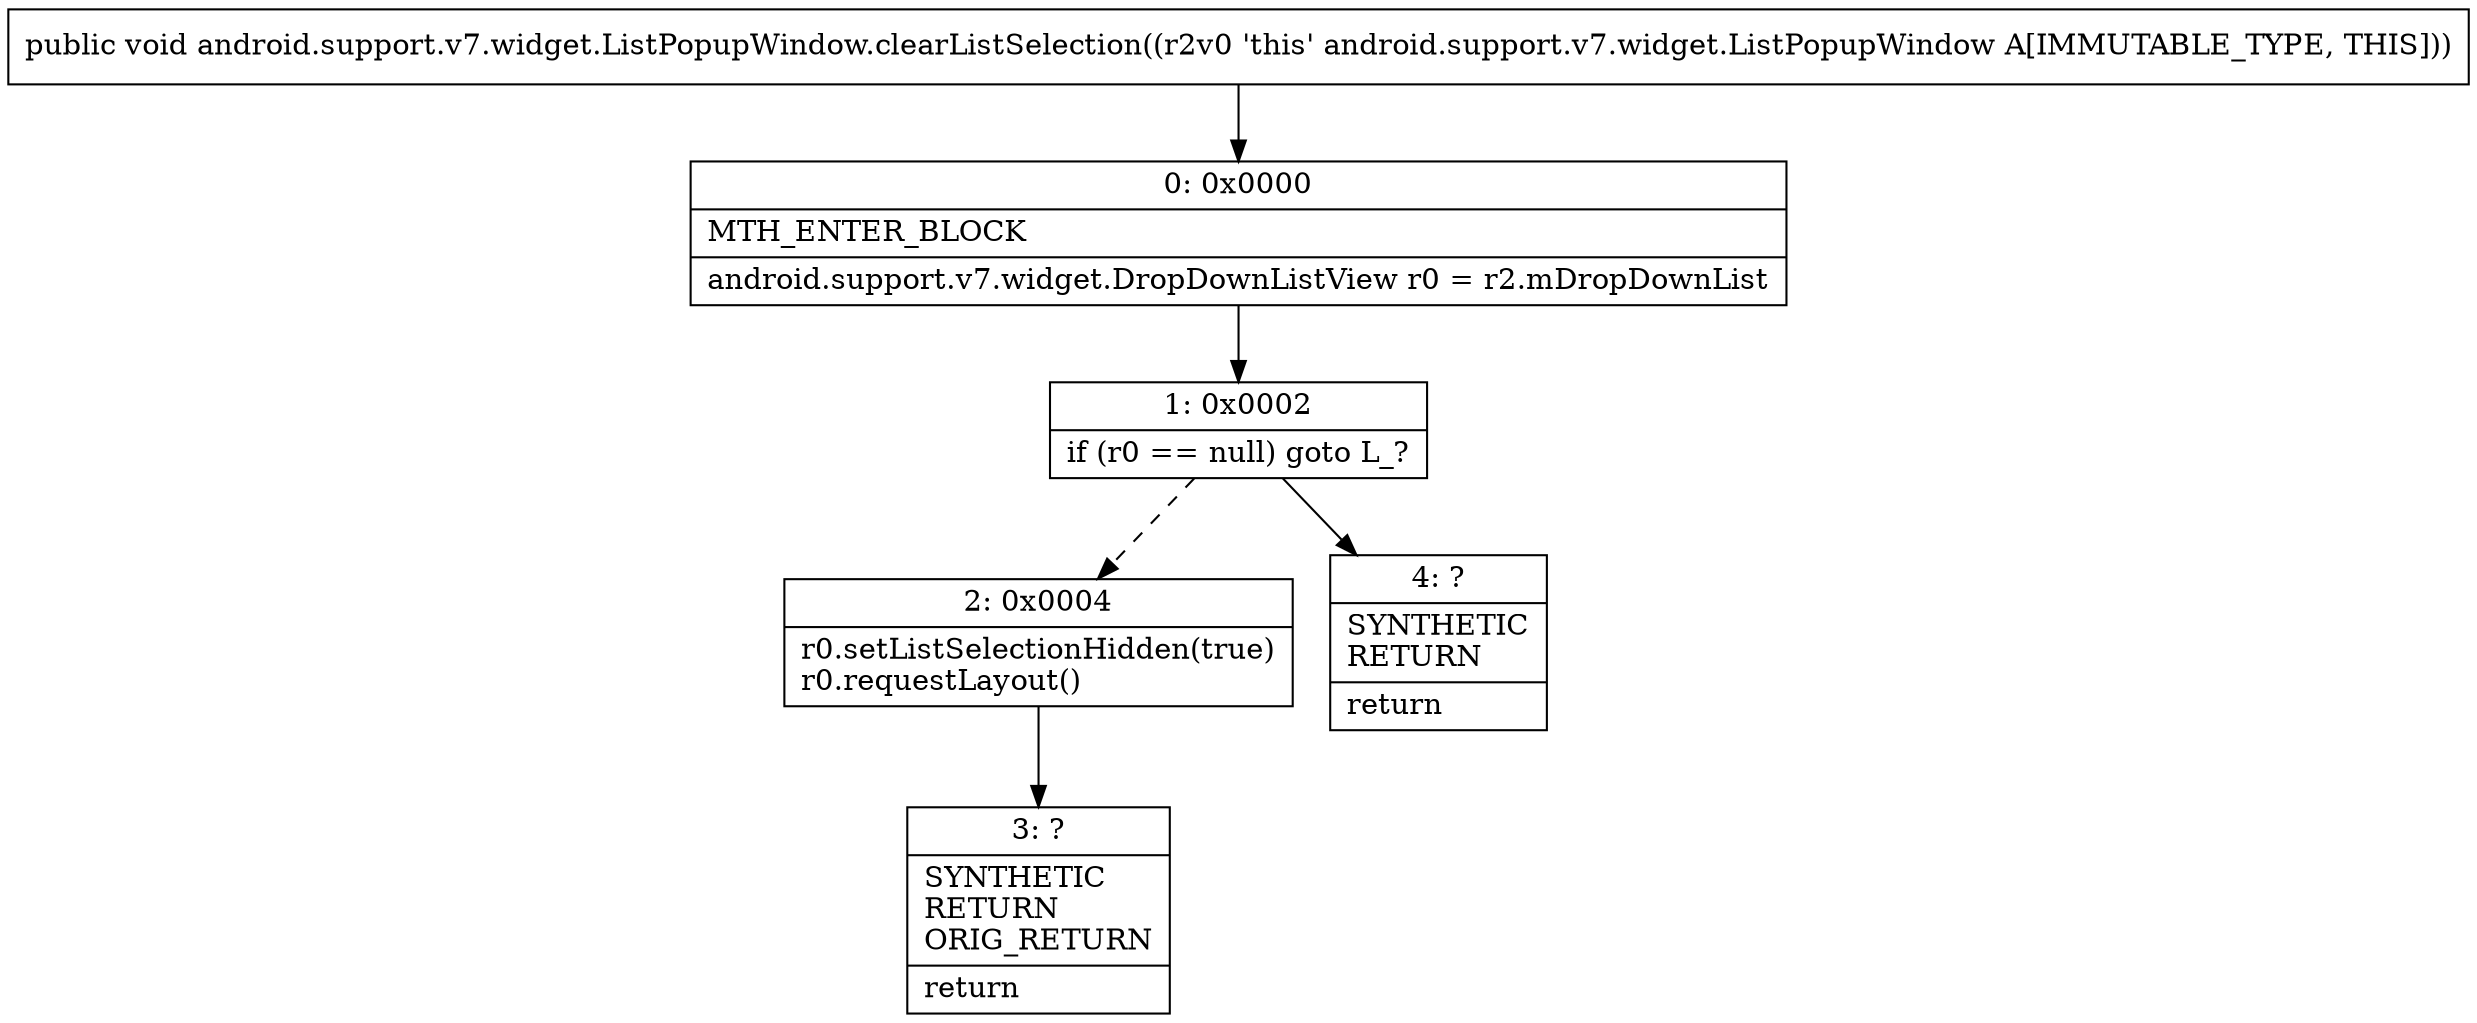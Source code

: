 digraph "CFG forandroid.support.v7.widget.ListPopupWindow.clearListSelection()V" {
Node_0 [shape=record,label="{0\:\ 0x0000|MTH_ENTER_BLOCK\l|android.support.v7.widget.DropDownListView r0 = r2.mDropDownList\l}"];
Node_1 [shape=record,label="{1\:\ 0x0002|if (r0 == null) goto L_?\l}"];
Node_2 [shape=record,label="{2\:\ 0x0004|r0.setListSelectionHidden(true)\lr0.requestLayout()\l}"];
Node_3 [shape=record,label="{3\:\ ?|SYNTHETIC\lRETURN\lORIG_RETURN\l|return\l}"];
Node_4 [shape=record,label="{4\:\ ?|SYNTHETIC\lRETURN\l|return\l}"];
MethodNode[shape=record,label="{public void android.support.v7.widget.ListPopupWindow.clearListSelection((r2v0 'this' android.support.v7.widget.ListPopupWindow A[IMMUTABLE_TYPE, THIS])) }"];
MethodNode -> Node_0;
Node_0 -> Node_1;
Node_1 -> Node_2[style=dashed];
Node_1 -> Node_4;
Node_2 -> Node_3;
}

